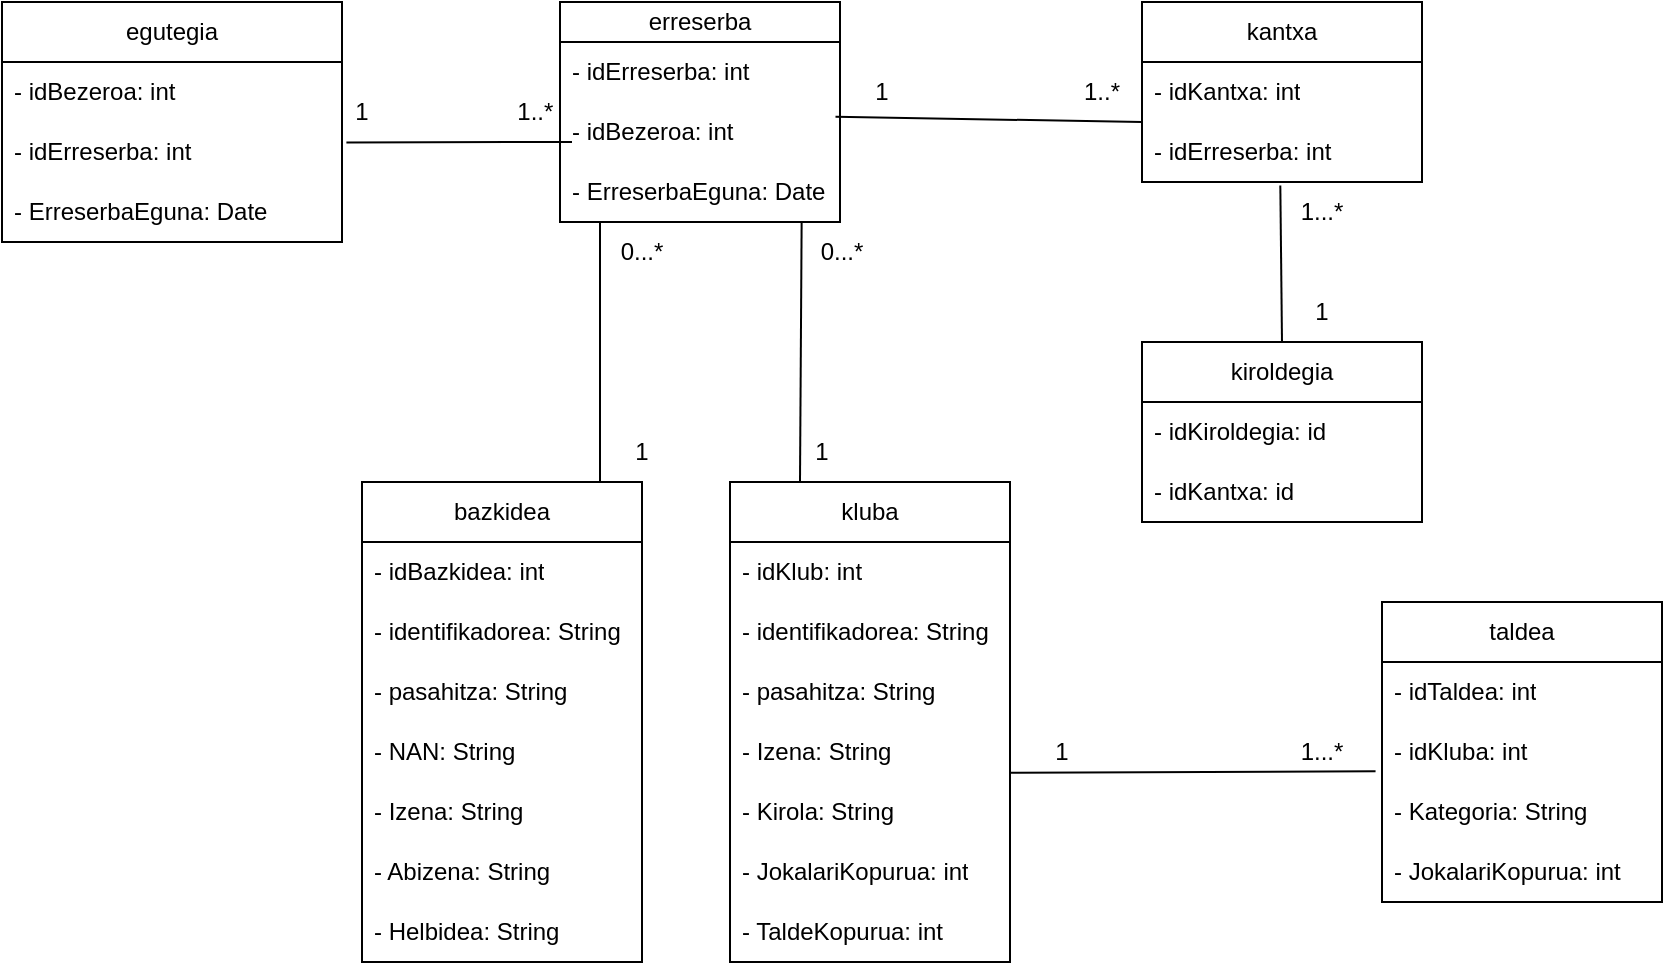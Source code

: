 <mxfile version="26.1.1">
  <diagram name="Página-1" id="cezT19q7rJIeeoFOfw-c">
    <mxGraphModel dx="1877" dy="1726" grid="1" gridSize="10" guides="1" tooltips="1" connect="1" arrows="1" fold="1" page="1" pageScale="1" pageWidth="827" pageHeight="1169" math="0" shadow="0">
      <root>
        <mxCell id="0" />
        <mxCell id="1" parent="0" />
        <mxCell id="qMgjsrB-8hhT-3KfEoN7-4" value="kluba" style="swimlane;fontStyle=0;childLayout=stackLayout;horizontal=1;startSize=30;horizontalStack=0;resizeParent=1;resizeParentMax=0;resizeLast=0;collapsible=1;marginBottom=0;whiteSpace=wrap;html=1;" parent="1" vertex="1">
          <mxGeometry x="344" y="-920" width="140" height="240" as="geometry" />
        </mxCell>
        <mxCell id="qMgjsrB-8hhT-3KfEoN7-5" value="- idKlub: int" style="text;strokeColor=none;fillColor=none;align=left;verticalAlign=middle;spacingLeft=4;spacingRight=4;overflow=hidden;points=[[0,0.5],[1,0.5]];portConstraint=eastwest;rotatable=0;whiteSpace=wrap;html=1;" parent="qMgjsrB-8hhT-3KfEoN7-4" vertex="1">
          <mxGeometry y="30" width="140" height="30" as="geometry" />
        </mxCell>
        <mxCell id="V1xAP2jyXjJTYN7_G08R-1" value="- identifikadorea: String" style="text;strokeColor=none;fillColor=none;align=left;verticalAlign=middle;spacingLeft=4;spacingRight=4;overflow=hidden;points=[[0,0.5],[1,0.5]];portConstraint=eastwest;rotatable=0;whiteSpace=wrap;html=1;" vertex="1" parent="qMgjsrB-8hhT-3KfEoN7-4">
          <mxGeometry y="60" width="140" height="30" as="geometry" />
        </mxCell>
        <mxCell id="V1xAP2jyXjJTYN7_G08R-2" value="- pasahitza: String" style="text;strokeColor=none;fillColor=none;align=left;verticalAlign=middle;spacingLeft=4;spacingRight=4;overflow=hidden;points=[[0,0.5],[1,0.5]];portConstraint=eastwest;rotatable=0;whiteSpace=wrap;html=1;" vertex="1" parent="qMgjsrB-8hhT-3KfEoN7-4">
          <mxGeometry y="90" width="140" height="30" as="geometry" />
        </mxCell>
        <mxCell id="qMgjsrB-8hhT-3KfEoN7-6" value="- Izena: String" style="text;strokeColor=none;fillColor=none;align=left;verticalAlign=middle;spacingLeft=4;spacingRight=4;overflow=hidden;points=[[0,0.5],[1,0.5]];portConstraint=eastwest;rotatable=0;whiteSpace=wrap;html=1;" parent="qMgjsrB-8hhT-3KfEoN7-4" vertex="1">
          <mxGeometry y="120" width="140" height="30" as="geometry" />
        </mxCell>
        <mxCell id="qMgjsrB-8hhT-3KfEoN7-7" value="- Kirola: String" style="text;strokeColor=none;fillColor=none;align=left;verticalAlign=middle;spacingLeft=4;spacingRight=4;overflow=hidden;points=[[0,0.5],[1,0.5]];portConstraint=eastwest;rotatable=0;whiteSpace=wrap;html=1;" parent="qMgjsrB-8hhT-3KfEoN7-4" vertex="1">
          <mxGeometry y="150" width="140" height="30" as="geometry" />
        </mxCell>
        <mxCell id="qMgjsrB-8hhT-3KfEoN7-8" value="- JokalariKopurua: int" style="text;strokeColor=none;fillColor=none;align=left;verticalAlign=middle;spacingLeft=4;spacingRight=4;overflow=hidden;points=[[0,0.5],[1,0.5]];portConstraint=eastwest;rotatable=0;whiteSpace=wrap;html=1;" parent="qMgjsrB-8hhT-3KfEoN7-4" vertex="1">
          <mxGeometry y="180" width="140" height="30" as="geometry" />
        </mxCell>
        <mxCell id="qMgjsrB-8hhT-3KfEoN7-9" value="- TaldeKopurua: int" style="text;strokeColor=none;fillColor=none;align=left;verticalAlign=middle;spacingLeft=4;spacingRight=4;overflow=hidden;points=[[0,0.5],[1,0.5]];portConstraint=eastwest;rotatable=0;whiteSpace=wrap;html=1;" parent="qMgjsrB-8hhT-3KfEoN7-4" vertex="1">
          <mxGeometry y="210" width="140" height="30" as="geometry" />
        </mxCell>
        <mxCell id="qMgjsrB-8hhT-3KfEoN7-10" value="bazkidea" style="swimlane;fontStyle=0;childLayout=stackLayout;horizontal=1;startSize=30;horizontalStack=0;resizeParent=1;resizeParentMax=0;resizeLast=0;collapsible=1;marginBottom=0;whiteSpace=wrap;html=1;" parent="1" vertex="1">
          <mxGeometry x="160" y="-920" width="140" height="240" as="geometry" />
        </mxCell>
        <mxCell id="qMgjsrB-8hhT-3KfEoN7-11" value="- idBazkidea: int" style="text;strokeColor=none;fillColor=none;align=left;verticalAlign=middle;spacingLeft=4;spacingRight=4;overflow=hidden;points=[[0,0.5],[1,0.5]];portConstraint=eastwest;rotatable=0;whiteSpace=wrap;html=1;" parent="qMgjsrB-8hhT-3KfEoN7-10" vertex="1">
          <mxGeometry y="30" width="140" height="30" as="geometry" />
        </mxCell>
        <mxCell id="V1xAP2jyXjJTYN7_G08R-3" value="- identifikadorea: String" style="text;strokeColor=none;fillColor=none;align=left;verticalAlign=middle;spacingLeft=4;spacingRight=4;overflow=hidden;points=[[0,0.5],[1,0.5]];portConstraint=eastwest;rotatable=0;whiteSpace=wrap;html=1;" vertex="1" parent="qMgjsrB-8hhT-3KfEoN7-10">
          <mxGeometry y="60" width="140" height="30" as="geometry" />
        </mxCell>
        <mxCell id="V1xAP2jyXjJTYN7_G08R-4" value="- pasahitza: String" style="text;strokeColor=none;fillColor=none;align=left;verticalAlign=middle;spacingLeft=4;spacingRight=4;overflow=hidden;points=[[0,0.5],[1,0.5]];portConstraint=eastwest;rotatable=0;whiteSpace=wrap;html=1;" vertex="1" parent="qMgjsrB-8hhT-3KfEoN7-10">
          <mxGeometry y="90" width="140" height="30" as="geometry" />
        </mxCell>
        <mxCell id="qMgjsrB-8hhT-3KfEoN7-12" value="- NAN: String" style="text;strokeColor=none;fillColor=none;align=left;verticalAlign=middle;spacingLeft=4;spacingRight=4;overflow=hidden;points=[[0,0.5],[1,0.5]];portConstraint=eastwest;rotatable=0;whiteSpace=wrap;html=1;" parent="qMgjsrB-8hhT-3KfEoN7-10" vertex="1">
          <mxGeometry y="120" width="140" height="30" as="geometry" />
        </mxCell>
        <mxCell id="qMgjsrB-8hhT-3KfEoN7-13" value="- Izena: String" style="text;strokeColor=none;fillColor=none;align=left;verticalAlign=middle;spacingLeft=4;spacingRight=4;overflow=hidden;points=[[0,0.5],[1,0.5]];portConstraint=eastwest;rotatable=0;whiteSpace=wrap;html=1;" parent="qMgjsrB-8hhT-3KfEoN7-10" vertex="1">
          <mxGeometry y="150" width="140" height="30" as="geometry" />
        </mxCell>
        <mxCell id="qMgjsrB-8hhT-3KfEoN7-14" value="- Abizena: String" style="text;strokeColor=none;fillColor=none;align=left;verticalAlign=middle;spacingLeft=4;spacingRight=4;overflow=hidden;points=[[0,0.5],[1,0.5]];portConstraint=eastwest;rotatable=0;whiteSpace=wrap;html=1;" parent="qMgjsrB-8hhT-3KfEoN7-10" vertex="1">
          <mxGeometry y="180" width="140" height="30" as="geometry" />
        </mxCell>
        <mxCell id="qMgjsrB-8hhT-3KfEoN7-15" value="- Helbidea: String" style="text;strokeColor=none;fillColor=none;align=left;verticalAlign=middle;spacingLeft=4;spacingRight=4;overflow=hidden;points=[[0,0.5],[1,0.5]];portConstraint=eastwest;rotatable=0;whiteSpace=wrap;html=1;" parent="qMgjsrB-8hhT-3KfEoN7-10" vertex="1">
          <mxGeometry y="210" width="140" height="30" as="geometry" />
        </mxCell>
        <mxCell id="qMgjsrB-8hhT-3KfEoN7-16" value="erreserba" style="swimlane;fontStyle=0;childLayout=stackLayout;horizontal=1;startSize=20;horizontalStack=0;resizeParent=1;resizeParentMax=0;resizeLast=0;collapsible=1;marginBottom=0;whiteSpace=wrap;html=1;" parent="1" vertex="1">
          <mxGeometry x="259" y="-1160" width="140" height="110" as="geometry" />
        </mxCell>
        <mxCell id="qMgjsrB-8hhT-3KfEoN7-17" value="- idErreserba: int" style="text;strokeColor=none;fillColor=none;align=left;verticalAlign=middle;spacingLeft=4;spacingRight=4;overflow=hidden;points=[[0,0.5],[1,0.5]];portConstraint=eastwest;rotatable=0;whiteSpace=wrap;html=1;" parent="qMgjsrB-8hhT-3KfEoN7-16" vertex="1">
          <mxGeometry y="20" width="140" height="30" as="geometry" />
        </mxCell>
        <mxCell id="qMgjsrB-8hhT-3KfEoN7-18" value="- idBezeroa: int" style="text;strokeColor=none;fillColor=none;align=left;verticalAlign=middle;spacingLeft=4;spacingRight=4;overflow=hidden;points=[[0,0.5],[1,0.5]];portConstraint=eastwest;rotatable=0;whiteSpace=wrap;html=1;" parent="qMgjsrB-8hhT-3KfEoN7-16" vertex="1">
          <mxGeometry y="50" width="140" height="30" as="geometry" />
        </mxCell>
        <mxCell id="qMgjsrB-8hhT-3KfEoN7-19" value="- ErreserbaEguna: Date" style="text;strokeColor=none;fillColor=none;align=left;verticalAlign=middle;spacingLeft=4;spacingRight=4;overflow=hidden;points=[[0,0.5],[1,0.5]];portConstraint=eastwest;rotatable=0;whiteSpace=wrap;html=1;" parent="qMgjsrB-8hhT-3KfEoN7-16" vertex="1">
          <mxGeometry y="80" width="140" height="30" as="geometry" />
        </mxCell>
        <mxCell id="qMgjsrB-8hhT-3KfEoN7-20" value="egutegia" style="swimlane;fontStyle=0;childLayout=stackLayout;horizontal=1;startSize=30;horizontalStack=0;resizeParent=1;resizeParentMax=0;resizeLast=0;collapsible=1;marginBottom=0;whiteSpace=wrap;html=1;" parent="1" vertex="1">
          <mxGeometry x="-20" y="-1160" width="170" height="120" as="geometry" />
        </mxCell>
        <mxCell id="qMgjsrB-8hhT-3KfEoN7-21" value="- idBezeroa: int" style="text;strokeColor=none;fillColor=none;align=left;verticalAlign=middle;spacingLeft=4;spacingRight=4;overflow=hidden;points=[[0,0.5],[1,0.5]];portConstraint=eastwest;rotatable=0;whiteSpace=wrap;html=1;" parent="qMgjsrB-8hhT-3KfEoN7-20" vertex="1">
          <mxGeometry y="30" width="170" height="30" as="geometry" />
        </mxCell>
        <mxCell id="qMgjsrB-8hhT-3KfEoN7-22" value="- idErreserba: int" style="text;strokeColor=none;fillColor=none;align=left;verticalAlign=middle;spacingLeft=4;spacingRight=4;overflow=hidden;points=[[0,0.5],[1,0.5]];portConstraint=eastwest;rotatable=0;whiteSpace=wrap;html=1;" parent="qMgjsrB-8hhT-3KfEoN7-20" vertex="1">
          <mxGeometry y="60" width="170" height="30" as="geometry" />
        </mxCell>
        <mxCell id="qMgjsrB-8hhT-3KfEoN7-23" value="- ErreserbaEguna: Date&amp;nbsp;" style="text;strokeColor=none;fillColor=none;align=left;verticalAlign=middle;spacingLeft=4;spacingRight=4;overflow=hidden;points=[[0,0.5],[1,0.5]];portConstraint=eastwest;rotatable=0;whiteSpace=wrap;html=1;" parent="qMgjsrB-8hhT-3KfEoN7-20" vertex="1">
          <mxGeometry y="90" width="170" height="30" as="geometry" />
        </mxCell>
        <mxCell id="qMgjsrB-8hhT-3KfEoN7-24" value="kantxa" style="swimlane;fontStyle=0;childLayout=stackLayout;horizontal=1;startSize=30;horizontalStack=0;resizeParent=1;resizeParentMax=0;resizeLast=0;collapsible=1;marginBottom=0;whiteSpace=wrap;html=1;" parent="1" vertex="1">
          <mxGeometry x="550" y="-1160" width="140" height="90" as="geometry" />
        </mxCell>
        <mxCell id="qMgjsrB-8hhT-3KfEoN7-25" value="- idKantxa: int" style="text;strokeColor=none;fillColor=none;align=left;verticalAlign=middle;spacingLeft=4;spacingRight=4;overflow=hidden;points=[[0,0.5],[1,0.5]];portConstraint=eastwest;rotatable=0;whiteSpace=wrap;html=1;" parent="qMgjsrB-8hhT-3KfEoN7-24" vertex="1">
          <mxGeometry y="30" width="140" height="30" as="geometry" />
        </mxCell>
        <mxCell id="qMgjsrB-8hhT-3KfEoN7-26" value="- idErreserba: int" style="text;strokeColor=none;fillColor=none;align=left;verticalAlign=middle;spacingLeft=4;spacingRight=4;overflow=hidden;points=[[0,0.5],[1,0.5]];portConstraint=eastwest;rotatable=0;whiteSpace=wrap;html=1;" parent="qMgjsrB-8hhT-3KfEoN7-24" vertex="1">
          <mxGeometry y="60" width="140" height="30" as="geometry" />
        </mxCell>
        <mxCell id="qMgjsrB-8hhT-3KfEoN7-27" value="kiroldegia" style="swimlane;fontStyle=0;childLayout=stackLayout;horizontal=1;startSize=30;horizontalStack=0;resizeParent=1;resizeParentMax=0;resizeLast=0;collapsible=1;marginBottom=0;whiteSpace=wrap;html=1;" parent="1" vertex="1">
          <mxGeometry x="550" y="-990" width="140" height="90" as="geometry" />
        </mxCell>
        <mxCell id="qMgjsrB-8hhT-3KfEoN7-28" value="- idKiroldegia: id" style="text;strokeColor=none;fillColor=none;align=left;verticalAlign=middle;spacingLeft=4;spacingRight=4;overflow=hidden;points=[[0,0.5],[1,0.5]];portConstraint=eastwest;rotatable=0;whiteSpace=wrap;html=1;" parent="qMgjsrB-8hhT-3KfEoN7-27" vertex="1">
          <mxGeometry y="30" width="140" height="30" as="geometry" />
        </mxCell>
        <mxCell id="qMgjsrB-8hhT-3KfEoN7-29" value="- idKantxa: id" style="text;strokeColor=none;fillColor=none;align=left;verticalAlign=middle;spacingLeft=4;spacingRight=4;overflow=hidden;points=[[0,0.5],[1,0.5]];portConstraint=eastwest;rotatable=0;whiteSpace=wrap;html=1;" parent="qMgjsrB-8hhT-3KfEoN7-27" vertex="1">
          <mxGeometry y="60" width="140" height="30" as="geometry" />
        </mxCell>
        <mxCell id="qMgjsrB-8hhT-3KfEoN7-30" value="taldea" style="swimlane;fontStyle=0;childLayout=stackLayout;horizontal=1;startSize=30;horizontalStack=0;resizeParent=1;resizeParentMax=0;resizeLast=0;collapsible=1;marginBottom=0;whiteSpace=wrap;html=1;" parent="1" vertex="1">
          <mxGeometry x="670" y="-860" width="140" height="150" as="geometry" />
        </mxCell>
        <mxCell id="qMgjsrB-8hhT-3KfEoN7-31" value="- idTaldea: int" style="text;strokeColor=none;fillColor=none;align=left;verticalAlign=middle;spacingLeft=4;spacingRight=4;overflow=hidden;points=[[0,0.5],[1,0.5]];portConstraint=eastwest;rotatable=0;whiteSpace=wrap;html=1;" parent="qMgjsrB-8hhT-3KfEoN7-30" vertex="1">
          <mxGeometry y="30" width="140" height="30" as="geometry" />
        </mxCell>
        <mxCell id="qMgjsrB-8hhT-3KfEoN7-32" value="- idKluba: int" style="text;strokeColor=none;fillColor=none;align=left;verticalAlign=middle;spacingLeft=4;spacingRight=4;overflow=hidden;points=[[0,0.5],[1,0.5]];portConstraint=eastwest;rotatable=0;whiteSpace=wrap;html=1;" parent="qMgjsrB-8hhT-3KfEoN7-30" vertex="1">
          <mxGeometry y="60" width="140" height="30" as="geometry" />
        </mxCell>
        <mxCell id="qMgjsrB-8hhT-3KfEoN7-33" value="- Kategoria: String" style="text;strokeColor=none;fillColor=none;align=left;verticalAlign=middle;spacingLeft=4;spacingRight=4;overflow=hidden;points=[[0,0.5],[1,0.5]];portConstraint=eastwest;rotatable=0;whiteSpace=wrap;html=1;" parent="qMgjsrB-8hhT-3KfEoN7-30" vertex="1">
          <mxGeometry y="90" width="140" height="30" as="geometry" />
        </mxCell>
        <mxCell id="qMgjsrB-8hhT-3KfEoN7-34" value="- JokalariKopurua: int&amp;nbsp;" style="text;strokeColor=none;fillColor=none;align=left;verticalAlign=middle;spacingLeft=4;spacingRight=4;overflow=hidden;points=[[0,0.5],[1,0.5]];portConstraint=eastwest;rotatable=0;whiteSpace=wrap;html=1;" parent="qMgjsrB-8hhT-3KfEoN7-30" vertex="1">
          <mxGeometry y="120" width="140" height="30" as="geometry" />
        </mxCell>
        <mxCell id="qMgjsrB-8hhT-3KfEoN7-35" value="" style="endArrow=none;html=1;rounded=0;exitX=0.997;exitY=0.847;exitDx=0;exitDy=0;exitPerimeter=0;entryX=-0.023;entryY=0.82;entryDx=0;entryDy=0;entryPerimeter=0;" parent="1" source="qMgjsrB-8hhT-3KfEoN7-6" target="qMgjsrB-8hhT-3KfEoN7-32" edge="1">
          <mxGeometry width="50" height="50" relative="1" as="geometry">
            <mxPoint x="530" y="-660" as="sourcePoint" />
            <mxPoint x="620" y="-690" as="targetPoint" />
          </mxGeometry>
        </mxCell>
        <mxCell id="qMgjsrB-8hhT-3KfEoN7-36" value="1...*" style="text;html=1;align=center;verticalAlign=middle;whiteSpace=wrap;rounded=0;" parent="1" vertex="1">
          <mxGeometry x="610" y="-800" width="60" height="30" as="geometry" />
        </mxCell>
        <mxCell id="qMgjsrB-8hhT-3KfEoN7-37" value="1" style="text;html=1;align=center;verticalAlign=middle;whiteSpace=wrap;rounded=0;" parent="1" vertex="1">
          <mxGeometry x="480" y="-800" width="60" height="30" as="geometry" />
        </mxCell>
        <mxCell id="qMgjsrB-8hhT-3KfEoN7-40" value="" style="endArrow=none;html=1;rounded=0;exitX=0.85;exitY=0;exitDx=0;exitDy=0;exitPerimeter=0;" parent="1" source="qMgjsrB-8hhT-3KfEoN7-10" edge="1">
          <mxGeometry width="50" height="50" relative="1" as="geometry">
            <mxPoint x="279" y="-970" as="sourcePoint" />
            <mxPoint x="279" y="-1050" as="targetPoint" />
          </mxGeometry>
        </mxCell>
        <mxCell id="qMgjsrB-8hhT-3KfEoN7-41" value="1" style="text;html=1;align=center;verticalAlign=middle;whiteSpace=wrap;rounded=0;" parent="1" vertex="1">
          <mxGeometry x="360" y="-950" width="60" height="30" as="geometry" />
        </mxCell>
        <mxCell id="qMgjsrB-8hhT-3KfEoN7-42" value="0...*" style="text;html=1;align=center;verticalAlign=middle;whiteSpace=wrap;rounded=0;" parent="1" vertex="1">
          <mxGeometry x="370" y="-1050" width="60" height="30" as="geometry" />
        </mxCell>
        <mxCell id="qMgjsrB-8hhT-3KfEoN7-43" value="" style="endArrow=none;html=1;rounded=0;entryX=0;entryY=0;entryDx=0;entryDy=0;entryPerimeter=0;exitX=0.984;exitY=0.247;exitDx=0;exitDy=0;exitPerimeter=0;" parent="1" source="qMgjsrB-8hhT-3KfEoN7-18" target="qMgjsrB-8hhT-3KfEoN7-26" edge="1">
          <mxGeometry width="50" height="50" relative="1" as="geometry">
            <mxPoint x="400" y="-1104.5" as="sourcePoint" />
            <mxPoint x="470" y="-1105.5" as="targetPoint" />
          </mxGeometry>
        </mxCell>
        <mxCell id="qMgjsrB-8hhT-3KfEoN7-44" value="1" style="text;html=1;align=center;verticalAlign=middle;whiteSpace=wrap;rounded=0;" parent="1" vertex="1">
          <mxGeometry x="390" y="-1130" width="60" height="30" as="geometry" />
        </mxCell>
        <mxCell id="qMgjsrB-8hhT-3KfEoN7-45" value="1..*" style="text;html=1;align=center;verticalAlign=middle;whiteSpace=wrap;rounded=0;" parent="1" vertex="1">
          <mxGeometry x="500" y="-1130" width="60" height="30" as="geometry" />
        </mxCell>
        <mxCell id="QZjPT5ANXUJSykzraOlL-1" value="" style="endArrow=none;html=1;rounded=0;exitX=0.5;exitY=0;exitDx=0;exitDy=0;entryX=0.494;entryY=1.06;entryDx=0;entryDy=0;entryPerimeter=0;" parent="1" source="qMgjsrB-8hhT-3KfEoN7-27" target="qMgjsrB-8hhT-3KfEoN7-26" edge="1">
          <mxGeometry width="50" height="50" relative="1" as="geometry">
            <mxPoint x="580" y="-1020" as="sourcePoint" />
            <mxPoint x="630" y="-1070" as="targetPoint" />
          </mxGeometry>
        </mxCell>
        <mxCell id="QZjPT5ANXUJSykzraOlL-5" value="1" style="text;html=1;align=center;verticalAlign=middle;whiteSpace=wrap;rounded=0;" parent="1" vertex="1">
          <mxGeometry x="610" y="-1020" width="60" height="30" as="geometry" />
        </mxCell>
        <mxCell id="QZjPT5ANXUJSykzraOlL-8" value="1...*" style="text;html=1;align=center;verticalAlign=middle;whiteSpace=wrap;rounded=0;" parent="1" vertex="1">
          <mxGeometry x="610" y="-1070" width="60" height="30" as="geometry" />
        </mxCell>
        <mxCell id="E-x2DLLp-nnr1z0MbyQY-1" value="" style="endArrow=none;html=1;rounded=0;entryX=0.75;entryY=1;entryDx=0;entryDy=0;exitX=0.37;exitY=1.007;exitDx=0;exitDy=0;exitPerimeter=0;" parent="1" source="E-x2DLLp-nnr1z0MbyQY-4" target="E-x2DLLp-nnr1z0MbyQY-2" edge="1">
          <mxGeometry width="50" height="50" relative="1" as="geometry">
            <mxPoint x="180" y="-1060" as="sourcePoint" />
            <mxPoint x="230" y="-1110" as="targetPoint" />
          </mxGeometry>
        </mxCell>
        <mxCell id="E-x2DLLp-nnr1z0MbyQY-2" value="1..*&amp;nbsp;&amp;nbsp;" style="text;html=1;align=center;verticalAlign=middle;whiteSpace=wrap;rounded=0;" parent="1" vertex="1">
          <mxGeometry x="220" y="-1120" width="60" height="30" as="geometry" />
        </mxCell>
        <mxCell id="E-x2DLLp-nnr1z0MbyQY-4" value="1" style="text;html=1;align=center;verticalAlign=middle;whiteSpace=wrap;rounded=0;" parent="1" vertex="1">
          <mxGeometry x="130" y="-1120" width="60" height="30" as="geometry" />
        </mxCell>
        <mxCell id="V1xAP2jyXjJTYN7_G08R-6" value="" style="endArrow=none;html=1;rounded=0;exitX=0.25;exitY=0;exitDx=0;exitDy=0;entryX=0.863;entryY=1.013;entryDx=0;entryDy=0;entryPerimeter=0;" edge="1" parent="1" source="qMgjsrB-8hhT-3KfEoN7-4" target="qMgjsrB-8hhT-3KfEoN7-19">
          <mxGeometry width="50" height="50" relative="1" as="geometry">
            <mxPoint x="340" y="-910" as="sourcePoint" />
            <mxPoint x="340" y="-1040" as="targetPoint" />
          </mxGeometry>
        </mxCell>
        <mxCell id="V1xAP2jyXjJTYN7_G08R-7" value="0...*" style="text;html=1;align=center;verticalAlign=middle;whiteSpace=wrap;rounded=0;" vertex="1" parent="1">
          <mxGeometry x="270" y="-1050" width="60" height="30" as="geometry" />
        </mxCell>
        <mxCell id="V1xAP2jyXjJTYN7_G08R-8" value="1" style="text;html=1;align=center;verticalAlign=middle;whiteSpace=wrap;rounded=0;" vertex="1" parent="1">
          <mxGeometry x="270" y="-950" width="60" height="30" as="geometry" />
        </mxCell>
      </root>
    </mxGraphModel>
  </diagram>
</mxfile>
